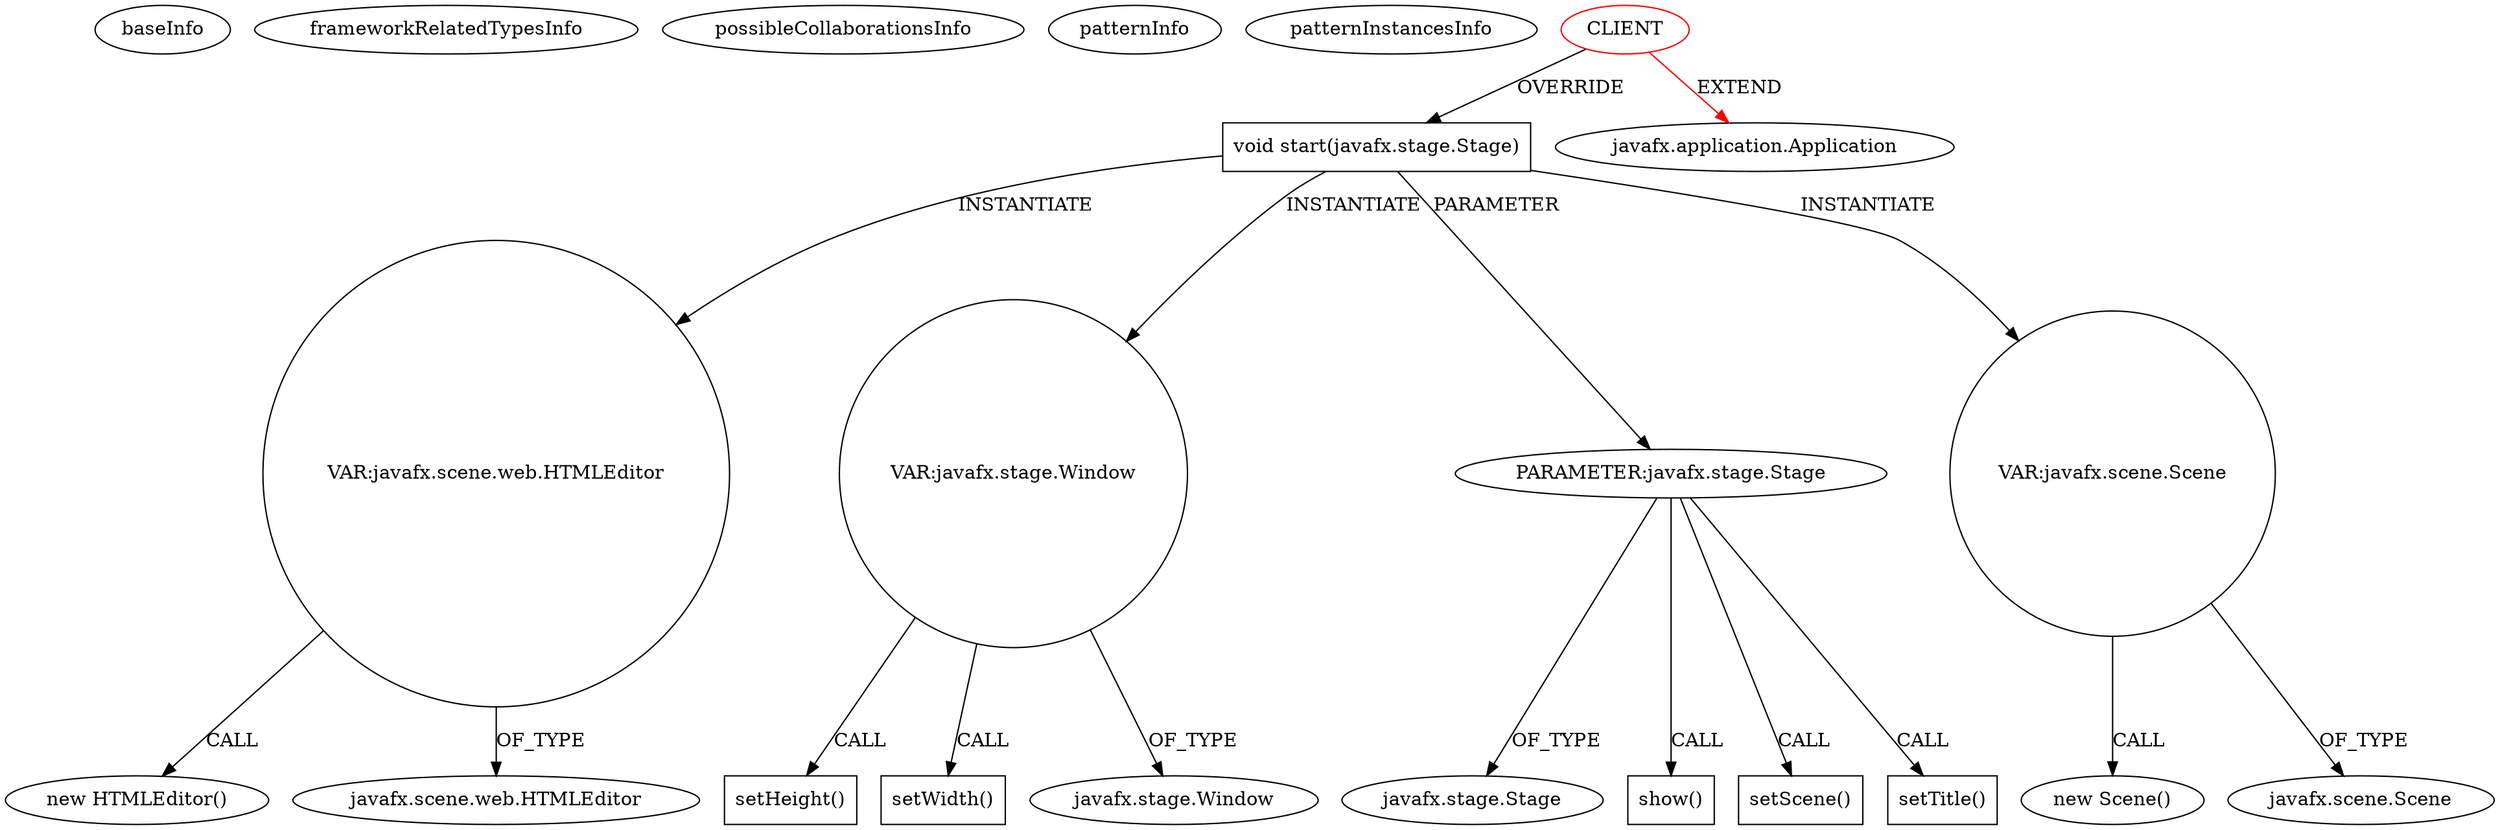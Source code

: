 digraph {
baseInfo[graphId=4241,category="pattern",isAnonymous=false,possibleRelation=false]
frameworkRelatedTypesInfo[0="javafx.application.Application"]
possibleCollaborationsInfo[]
patternInfo[frequency=2.0,patternRootClient=0]
patternInstancesInfo[0="guigarage-mastering-javafx-controls~/guigarage-mastering-javafx-controls/mastering-javafx-controls-master/src/main/java/com/guigarage/chapter6/HTMLEditorDemo.java~HTMLEditorDemo~2874",1="pedrodonte-genjeefx~/pedrodonte-genjeefx/genjeefx-master/GenJeeFx/src/main/java/generar/HTMLEditorSample.java~HTMLEditorSample~3847"]
12[label="new HTMLEditor()",vertexType="CONSTRUCTOR_CALL",isFrameworkType=false]
13[label="VAR:javafx.scene.web.HTMLEditor",vertexType="VARIABLE_EXPRESION",isFrameworkType=false,shape=circle]
2[label="void start(javafx.stage.Stage)",vertexType="OVERRIDING_METHOD_DECLARATION",isFrameworkType=false,shape=box]
7[label="VAR:javafx.stage.Window",vertexType="VARIABLE_EXPRESION",isFrameworkType=false,shape=circle]
0[label="CLIENT",vertexType="ROOT_CLIENT_CLASS_DECLARATION",isFrameworkType=false,color=red]
3[label="PARAMETER:javafx.stage.Stage",vertexType="PARAMETER_DECLARATION",isFrameworkType=false]
4[label="javafx.stage.Stage",vertexType="FRAMEWORK_CLASS_TYPE",isFrameworkType=false]
41[label="show()",vertexType="INSIDE_CALL",isFrameworkType=false,shape=box]
1[label="javafx.application.Application",vertexType="FRAMEWORK_CLASS_TYPE",isFrameworkType=false]
36[label="VAR:javafx.scene.Scene",vertexType="VARIABLE_EXPRESION",isFrameworkType=false,shape=circle]
35[label="new Scene()",vertexType="CONSTRUCTOR_CALL",isFrameworkType=false]
11[label="setHeight()",vertexType="INSIDE_CALL",isFrameworkType=false,shape=box]
8[label="setWidth()",vertexType="INSIDE_CALL",isFrameworkType=false,shape=box]
9[label="javafx.stage.Window",vertexType="FRAMEWORK_CLASS_TYPE",isFrameworkType=false]
39[label="setScene()",vertexType="INSIDE_CALL",isFrameworkType=false,shape=box]
37[label="javafx.scene.Scene",vertexType="FRAMEWORK_CLASS_TYPE",isFrameworkType=false]
6[label="setTitle()",vertexType="INSIDE_CALL",isFrameworkType=false,shape=box]
14[label="javafx.scene.web.HTMLEditor",vertexType="FRAMEWORK_CLASS_TYPE",isFrameworkType=false]
13->14[label="OF_TYPE"]
3->39[label="CALL"]
2->3[label="PARAMETER"]
36->37[label="OF_TYPE"]
2->36[label="INSTANTIATE"]
0->2[label="OVERRIDE"]
13->12[label="CALL"]
7->11[label="CALL"]
7->9[label="OF_TYPE"]
3->4[label="OF_TYPE"]
7->8[label="CALL"]
2->13[label="INSTANTIATE"]
2->7[label="INSTANTIATE"]
36->35[label="CALL"]
0->1[label="EXTEND",color=red]
3->41[label="CALL"]
3->6[label="CALL"]
}
